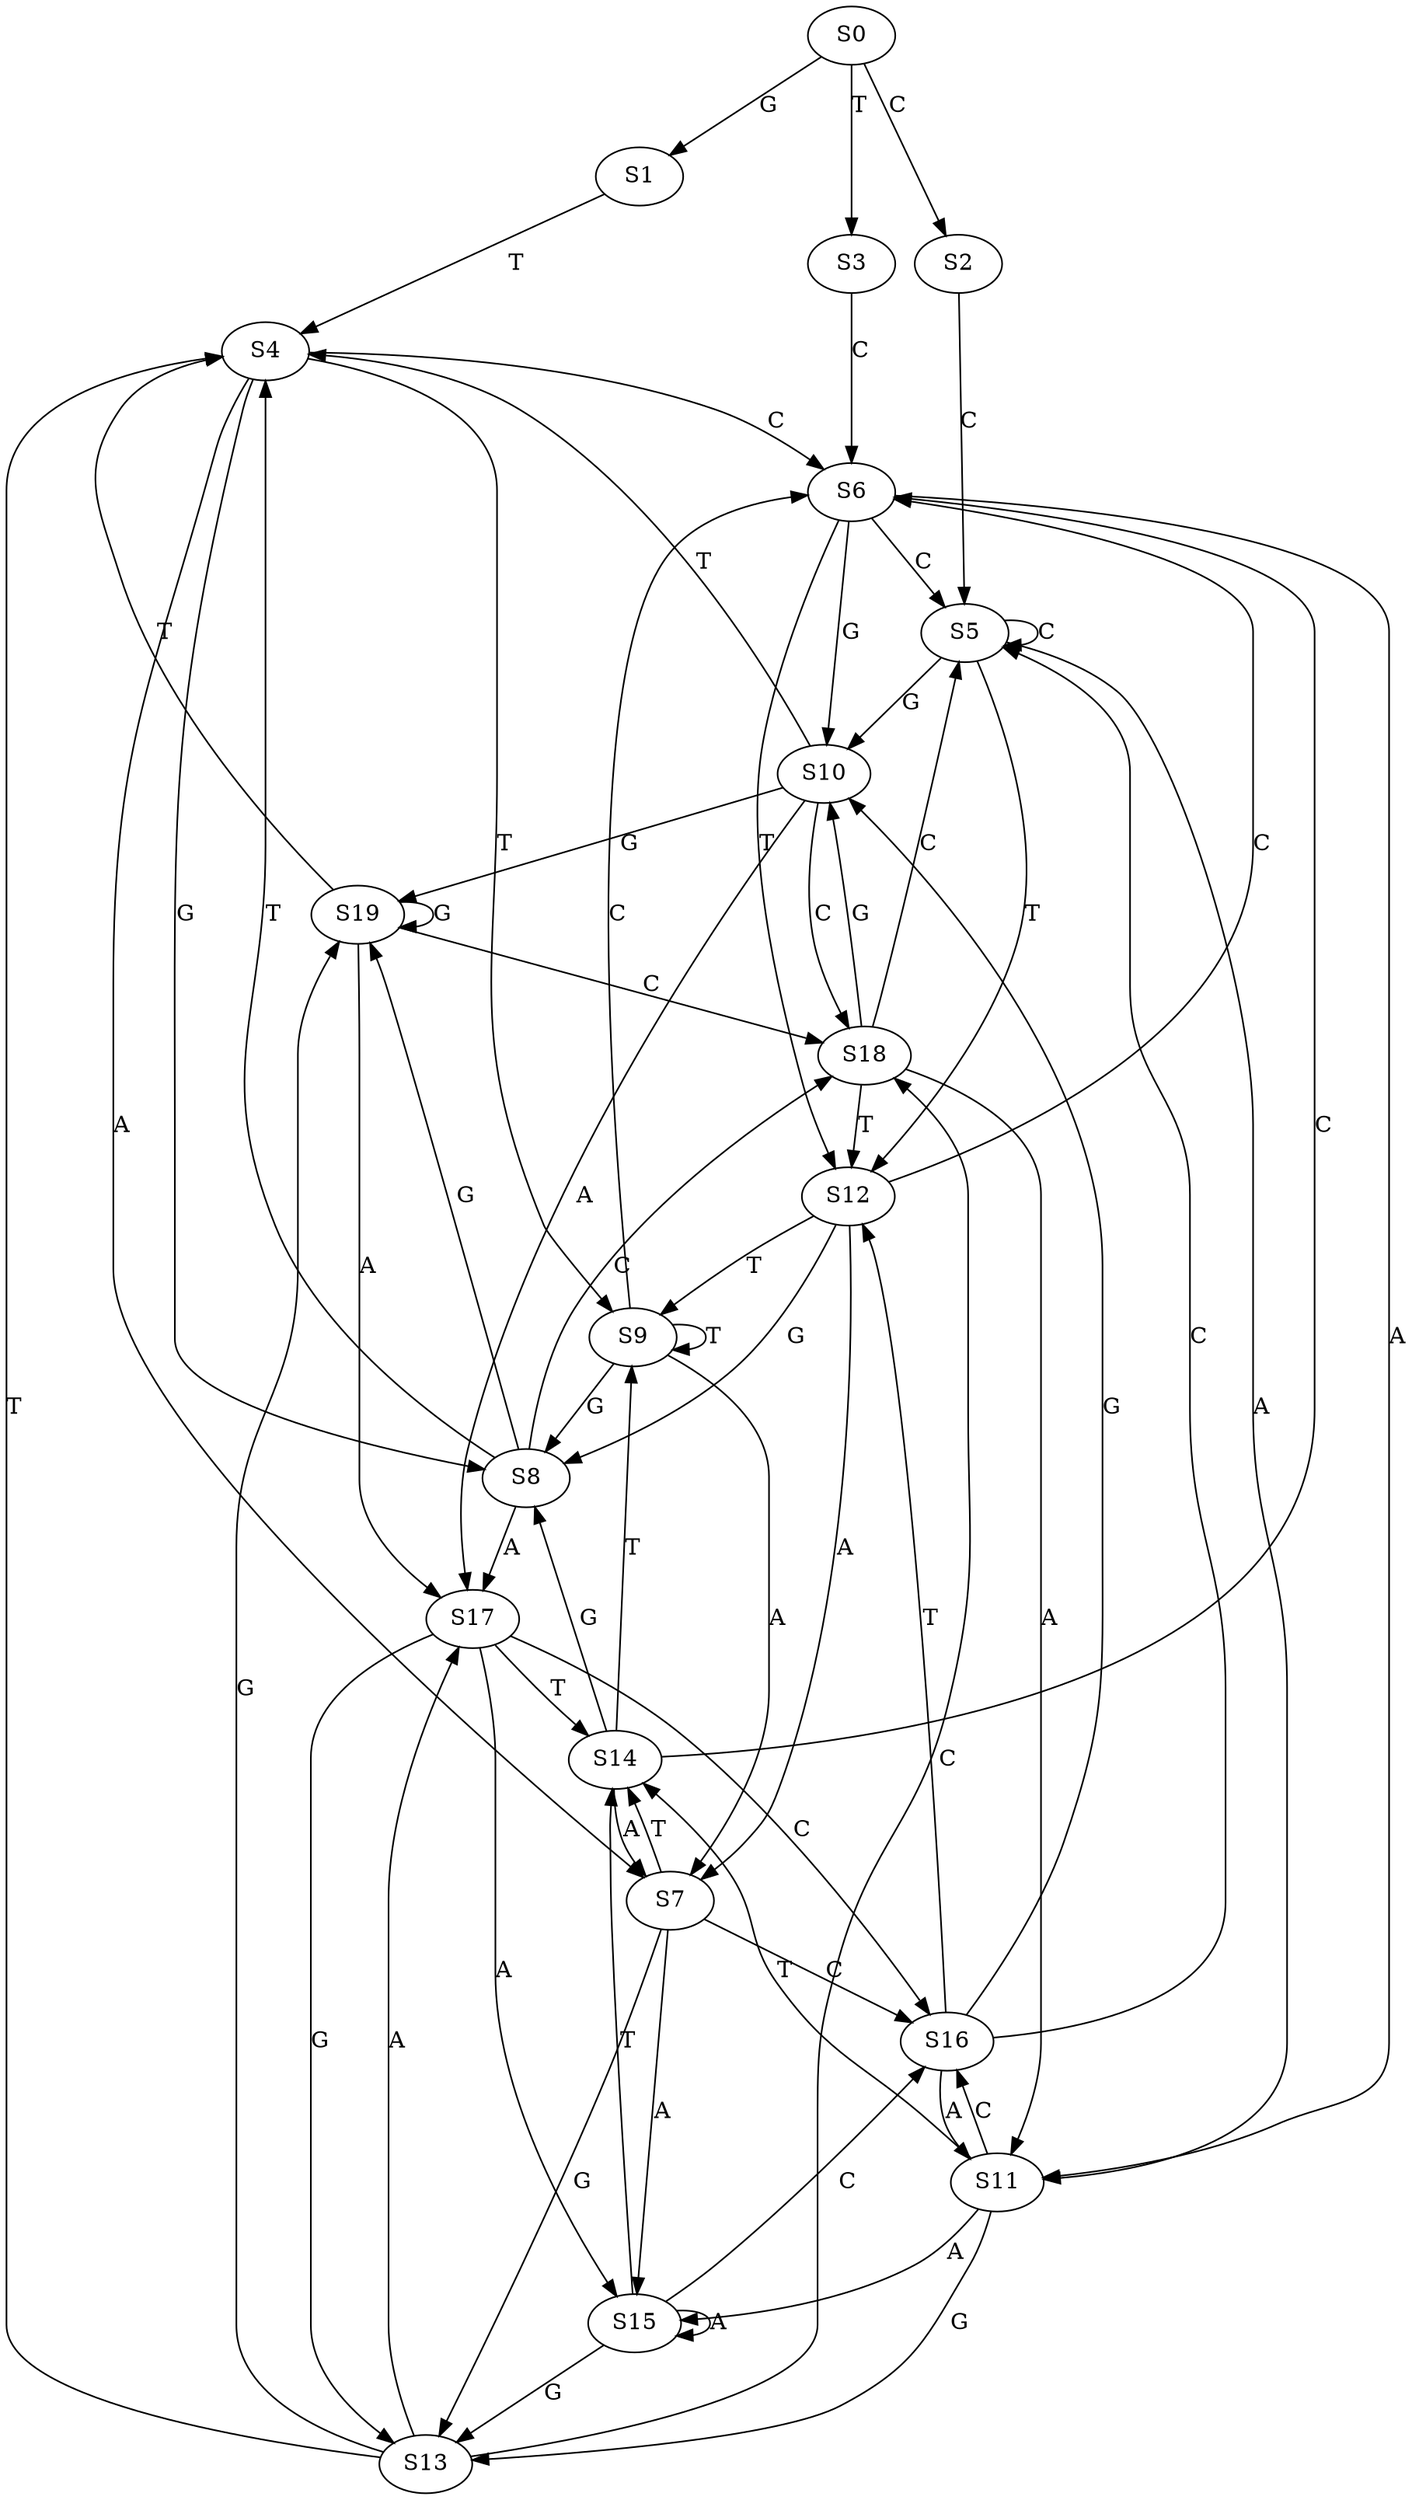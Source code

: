 strict digraph  {
	S0 -> S1 [ label = G ];
	S0 -> S2 [ label = C ];
	S0 -> S3 [ label = T ];
	S1 -> S4 [ label = T ];
	S2 -> S5 [ label = C ];
	S3 -> S6 [ label = C ];
	S4 -> S7 [ label = A ];
	S4 -> S6 [ label = C ];
	S4 -> S8 [ label = G ];
	S4 -> S9 [ label = T ];
	S5 -> S10 [ label = G ];
	S5 -> S5 [ label = C ];
	S5 -> S11 [ label = A ];
	S5 -> S12 [ label = T ];
	S6 -> S12 [ label = T ];
	S6 -> S10 [ label = G ];
	S6 -> S5 [ label = C ];
	S6 -> S11 [ label = A ];
	S7 -> S13 [ label = G ];
	S7 -> S14 [ label = T ];
	S7 -> S15 [ label = A ];
	S7 -> S16 [ label = C ];
	S8 -> S17 [ label = A ];
	S8 -> S4 [ label = T ];
	S8 -> S18 [ label = C ];
	S8 -> S19 [ label = G ];
	S9 -> S6 [ label = C ];
	S9 -> S8 [ label = G ];
	S9 -> S9 [ label = T ];
	S9 -> S7 [ label = A ];
	S10 -> S19 [ label = G ];
	S10 -> S4 [ label = T ];
	S10 -> S17 [ label = A ];
	S10 -> S18 [ label = C ];
	S11 -> S13 [ label = G ];
	S11 -> S14 [ label = T ];
	S11 -> S16 [ label = C ];
	S11 -> S15 [ label = A ];
	S12 -> S8 [ label = G ];
	S12 -> S6 [ label = C ];
	S12 -> S7 [ label = A ];
	S12 -> S9 [ label = T ];
	S13 -> S4 [ label = T ];
	S13 -> S19 [ label = G ];
	S13 -> S17 [ label = A ];
	S13 -> S18 [ label = C ];
	S14 -> S7 [ label = A ];
	S14 -> S6 [ label = C ];
	S14 -> S9 [ label = T ];
	S14 -> S8 [ label = G ];
	S15 -> S14 [ label = T ];
	S15 -> S16 [ label = C ];
	S15 -> S13 [ label = G ];
	S15 -> S15 [ label = A ];
	S16 -> S11 [ label = A ];
	S16 -> S12 [ label = T ];
	S16 -> S5 [ label = C ];
	S16 -> S10 [ label = G ];
	S17 -> S13 [ label = G ];
	S17 -> S15 [ label = A ];
	S17 -> S16 [ label = C ];
	S17 -> S14 [ label = T ];
	S18 -> S5 [ label = C ];
	S18 -> S12 [ label = T ];
	S18 -> S10 [ label = G ];
	S18 -> S11 [ label = A ];
	S19 -> S17 [ label = A ];
	S19 -> S4 [ label = T ];
	S19 -> S19 [ label = G ];
	S19 -> S18 [ label = C ];
}
